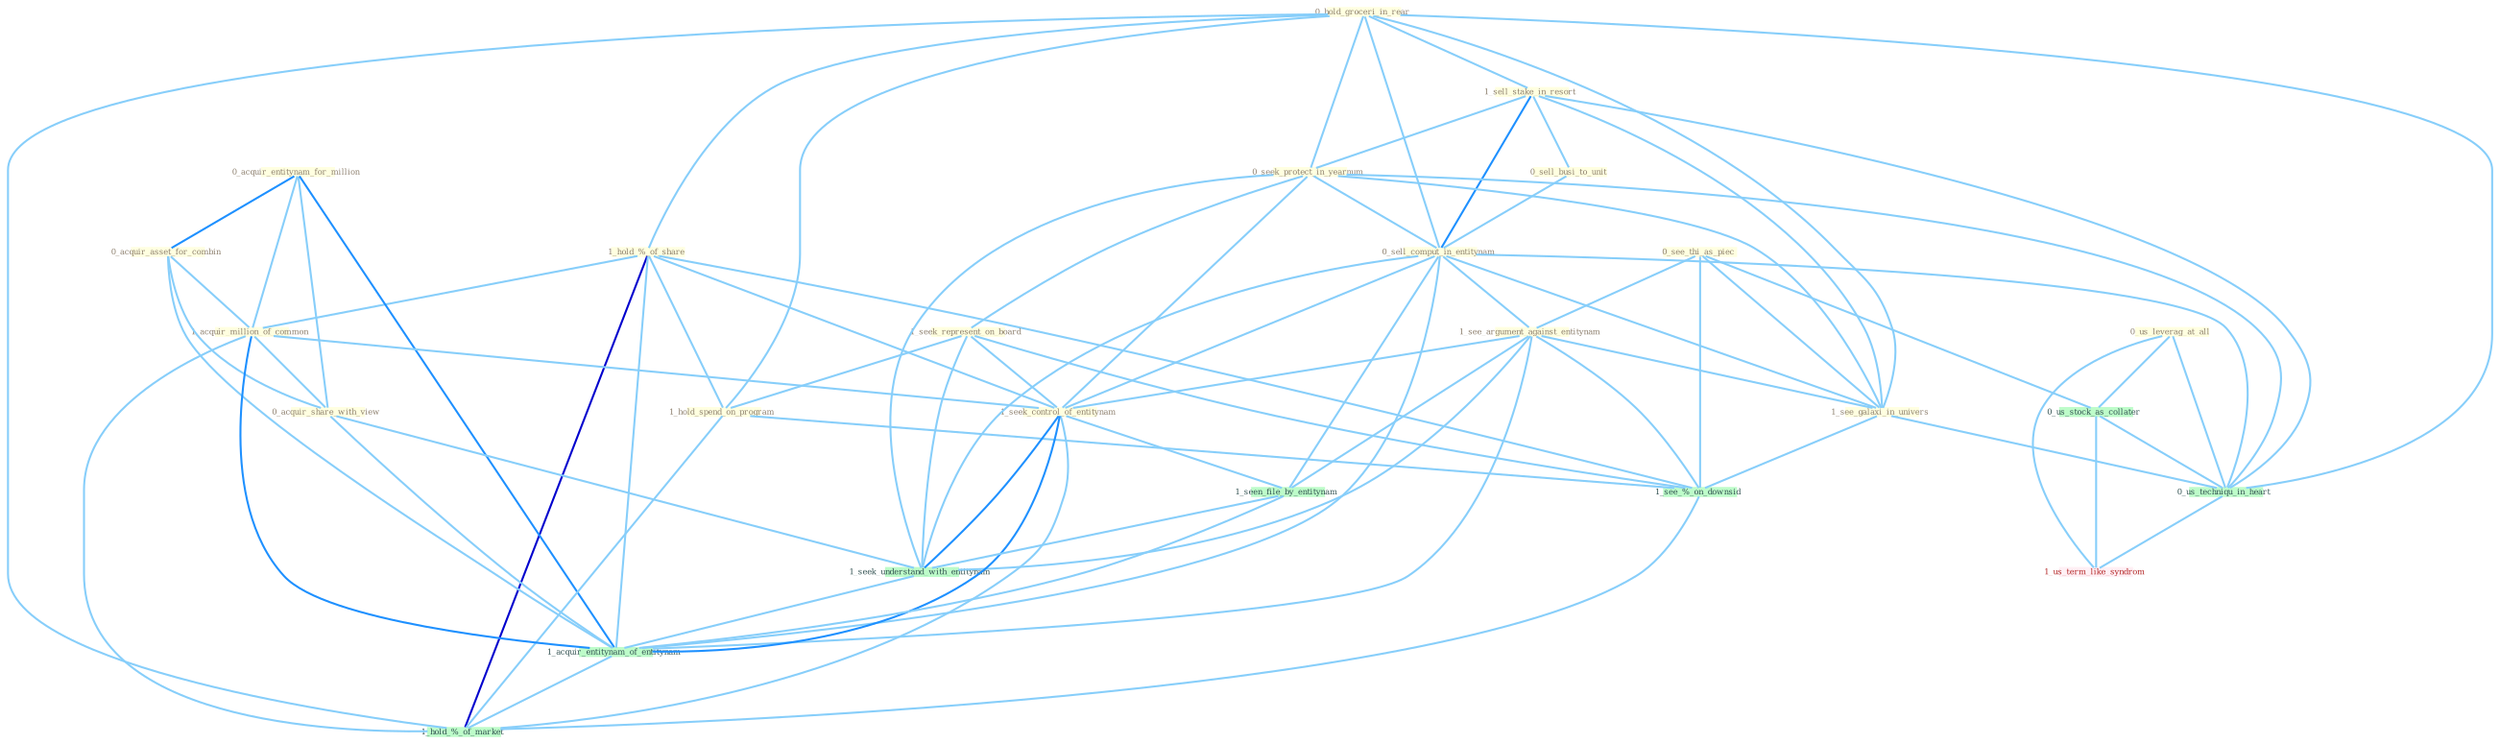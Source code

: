 Graph G{ 
    node
    [shape=polygon,style=filled,width=.5,height=.06,color="#BDFCC9",fixedsize=true,fontsize=4,
    fontcolor="#2f4f4f"];
    {node
    [color="#ffffe0", fontcolor="#8b7d6b"] "0_hold_groceri_in_rear " "1_hold_%_of_share " "1_sell_stake_in_resort " "0_seek_protect_in_yearnum " "1_seek_represent_on_board " "0_acquir_entitynam_for_million " "0_see_thi_as_piec " "0_sell_busi_to_unit " "0_sell_comput_in_entitynam " "1_hold_spend_on_program " "1_see_argument_against_entitynam " "0_acquir_asset_for_combin " "0_us_leverag_at_all " "1_acquir_million_of_common " "1_see_galaxi_in_univers " "1_seek_control_of_entitynam " "0_acquir_share_with_view "}
{node [color="#fff0f5", fontcolor="#b22222"] "1_us_term_like_syndrom "}
edge [color="#B0E2FF"];

	"0_hold_groceri_in_rear " -- "1_hold_%_of_share " [w="1", color="#87cefa" ];
	"0_hold_groceri_in_rear " -- "1_sell_stake_in_resort " [w="1", color="#87cefa" ];
	"0_hold_groceri_in_rear " -- "0_seek_protect_in_yearnum " [w="1", color="#87cefa" ];
	"0_hold_groceri_in_rear " -- "0_sell_comput_in_entitynam " [w="1", color="#87cefa" ];
	"0_hold_groceri_in_rear " -- "1_hold_spend_on_program " [w="1", color="#87cefa" ];
	"0_hold_groceri_in_rear " -- "1_see_galaxi_in_univers " [w="1", color="#87cefa" ];
	"0_hold_groceri_in_rear " -- "0_us_techniqu_in_heart " [w="1", color="#87cefa" ];
	"0_hold_groceri_in_rear " -- "1_hold_%_of_market " [w="1", color="#87cefa" ];
	"1_hold_%_of_share " -- "1_hold_spend_on_program " [w="1", color="#87cefa" ];
	"1_hold_%_of_share " -- "1_acquir_million_of_common " [w="1", color="#87cefa" ];
	"1_hold_%_of_share " -- "1_seek_control_of_entitynam " [w="1", color="#87cefa" ];
	"1_hold_%_of_share " -- "1_acquir_entitynam_of_entitynam " [w="1", color="#87cefa" ];
	"1_hold_%_of_share " -- "1_see_%_on_downsid " [w="1", color="#87cefa" ];
	"1_hold_%_of_share " -- "1_hold_%_of_market " [w="3", color="#0000cd" , len=0.6];
	"1_sell_stake_in_resort " -- "0_seek_protect_in_yearnum " [w="1", color="#87cefa" ];
	"1_sell_stake_in_resort " -- "0_sell_busi_to_unit " [w="1", color="#87cefa" ];
	"1_sell_stake_in_resort " -- "0_sell_comput_in_entitynam " [w="2", color="#1e90ff" , len=0.8];
	"1_sell_stake_in_resort " -- "1_see_galaxi_in_univers " [w="1", color="#87cefa" ];
	"1_sell_stake_in_resort " -- "0_us_techniqu_in_heart " [w="1", color="#87cefa" ];
	"0_seek_protect_in_yearnum " -- "1_seek_represent_on_board " [w="1", color="#87cefa" ];
	"0_seek_protect_in_yearnum " -- "0_sell_comput_in_entitynam " [w="1", color="#87cefa" ];
	"0_seek_protect_in_yearnum " -- "1_see_galaxi_in_univers " [w="1", color="#87cefa" ];
	"0_seek_protect_in_yearnum " -- "1_seek_control_of_entitynam " [w="1", color="#87cefa" ];
	"0_seek_protect_in_yearnum " -- "1_seek_understand_with_entitynam " [w="1", color="#87cefa" ];
	"0_seek_protect_in_yearnum " -- "0_us_techniqu_in_heart " [w="1", color="#87cefa" ];
	"1_seek_represent_on_board " -- "1_hold_spend_on_program " [w="1", color="#87cefa" ];
	"1_seek_represent_on_board " -- "1_seek_control_of_entitynam " [w="1", color="#87cefa" ];
	"1_seek_represent_on_board " -- "1_seek_understand_with_entitynam " [w="1", color="#87cefa" ];
	"1_seek_represent_on_board " -- "1_see_%_on_downsid " [w="1", color="#87cefa" ];
	"0_acquir_entitynam_for_million " -- "0_acquir_asset_for_combin " [w="2", color="#1e90ff" , len=0.8];
	"0_acquir_entitynam_for_million " -- "1_acquir_million_of_common " [w="1", color="#87cefa" ];
	"0_acquir_entitynam_for_million " -- "0_acquir_share_with_view " [w="1", color="#87cefa" ];
	"0_acquir_entitynam_for_million " -- "1_acquir_entitynam_of_entitynam " [w="2", color="#1e90ff" , len=0.8];
	"0_see_thi_as_piec " -- "1_see_argument_against_entitynam " [w="1", color="#87cefa" ];
	"0_see_thi_as_piec " -- "1_see_galaxi_in_univers " [w="1", color="#87cefa" ];
	"0_see_thi_as_piec " -- "0_us_stock_as_collater " [w="1", color="#87cefa" ];
	"0_see_thi_as_piec " -- "1_see_%_on_downsid " [w="1", color="#87cefa" ];
	"0_sell_busi_to_unit " -- "0_sell_comput_in_entitynam " [w="1", color="#87cefa" ];
	"0_sell_comput_in_entitynam " -- "1_see_argument_against_entitynam " [w="1", color="#87cefa" ];
	"0_sell_comput_in_entitynam " -- "1_see_galaxi_in_univers " [w="1", color="#87cefa" ];
	"0_sell_comput_in_entitynam " -- "1_seek_control_of_entitynam " [w="1", color="#87cefa" ];
	"0_sell_comput_in_entitynam " -- "1_seen_file_by_entitynam " [w="1", color="#87cefa" ];
	"0_sell_comput_in_entitynam " -- "1_seek_understand_with_entitynam " [w="1", color="#87cefa" ];
	"0_sell_comput_in_entitynam " -- "1_acquir_entitynam_of_entitynam " [w="1", color="#87cefa" ];
	"0_sell_comput_in_entitynam " -- "0_us_techniqu_in_heart " [w="1", color="#87cefa" ];
	"1_hold_spend_on_program " -- "1_see_%_on_downsid " [w="1", color="#87cefa" ];
	"1_hold_spend_on_program " -- "1_hold_%_of_market " [w="1", color="#87cefa" ];
	"1_see_argument_against_entitynam " -- "1_see_galaxi_in_univers " [w="1", color="#87cefa" ];
	"1_see_argument_against_entitynam " -- "1_seek_control_of_entitynam " [w="1", color="#87cefa" ];
	"1_see_argument_against_entitynam " -- "1_seen_file_by_entitynam " [w="1", color="#87cefa" ];
	"1_see_argument_against_entitynam " -- "1_seek_understand_with_entitynam " [w="1", color="#87cefa" ];
	"1_see_argument_against_entitynam " -- "1_acquir_entitynam_of_entitynam " [w="1", color="#87cefa" ];
	"1_see_argument_against_entitynam " -- "1_see_%_on_downsid " [w="1", color="#87cefa" ];
	"0_acquir_asset_for_combin " -- "1_acquir_million_of_common " [w="1", color="#87cefa" ];
	"0_acquir_asset_for_combin " -- "0_acquir_share_with_view " [w="1", color="#87cefa" ];
	"0_acquir_asset_for_combin " -- "1_acquir_entitynam_of_entitynam " [w="1", color="#87cefa" ];
	"0_us_leverag_at_all " -- "0_us_stock_as_collater " [w="1", color="#87cefa" ];
	"0_us_leverag_at_all " -- "0_us_techniqu_in_heart " [w="1", color="#87cefa" ];
	"0_us_leverag_at_all " -- "1_us_term_like_syndrom " [w="1", color="#87cefa" ];
	"1_acquir_million_of_common " -- "1_seek_control_of_entitynam " [w="1", color="#87cefa" ];
	"1_acquir_million_of_common " -- "0_acquir_share_with_view " [w="1", color="#87cefa" ];
	"1_acquir_million_of_common " -- "1_acquir_entitynam_of_entitynam " [w="2", color="#1e90ff" , len=0.8];
	"1_acquir_million_of_common " -- "1_hold_%_of_market " [w="1", color="#87cefa" ];
	"1_see_galaxi_in_univers " -- "0_us_techniqu_in_heart " [w="1", color="#87cefa" ];
	"1_see_galaxi_in_univers " -- "1_see_%_on_downsid " [w="1", color="#87cefa" ];
	"1_seek_control_of_entitynam " -- "1_seen_file_by_entitynam " [w="1", color="#87cefa" ];
	"1_seek_control_of_entitynam " -- "1_seek_understand_with_entitynam " [w="2", color="#1e90ff" , len=0.8];
	"1_seek_control_of_entitynam " -- "1_acquir_entitynam_of_entitynam " [w="2", color="#1e90ff" , len=0.8];
	"1_seek_control_of_entitynam " -- "1_hold_%_of_market " [w="1", color="#87cefa" ];
	"0_acquir_share_with_view " -- "1_seek_understand_with_entitynam " [w="1", color="#87cefa" ];
	"0_acquir_share_with_view " -- "1_acquir_entitynam_of_entitynam " [w="1", color="#87cefa" ];
	"1_seen_file_by_entitynam " -- "1_seek_understand_with_entitynam " [w="1", color="#87cefa" ];
	"1_seen_file_by_entitynam " -- "1_acquir_entitynam_of_entitynam " [w="1", color="#87cefa" ];
	"0_us_stock_as_collater " -- "0_us_techniqu_in_heart " [w="1", color="#87cefa" ];
	"0_us_stock_as_collater " -- "1_us_term_like_syndrom " [w="1", color="#87cefa" ];
	"1_seek_understand_with_entitynam " -- "1_acquir_entitynam_of_entitynam " [w="1", color="#87cefa" ];
	"1_acquir_entitynam_of_entitynam " -- "1_hold_%_of_market " [w="1", color="#87cefa" ];
	"0_us_techniqu_in_heart " -- "1_us_term_like_syndrom " [w="1", color="#87cefa" ];
	"1_see_%_on_downsid " -- "1_hold_%_of_market " [w="1", color="#87cefa" ];
}